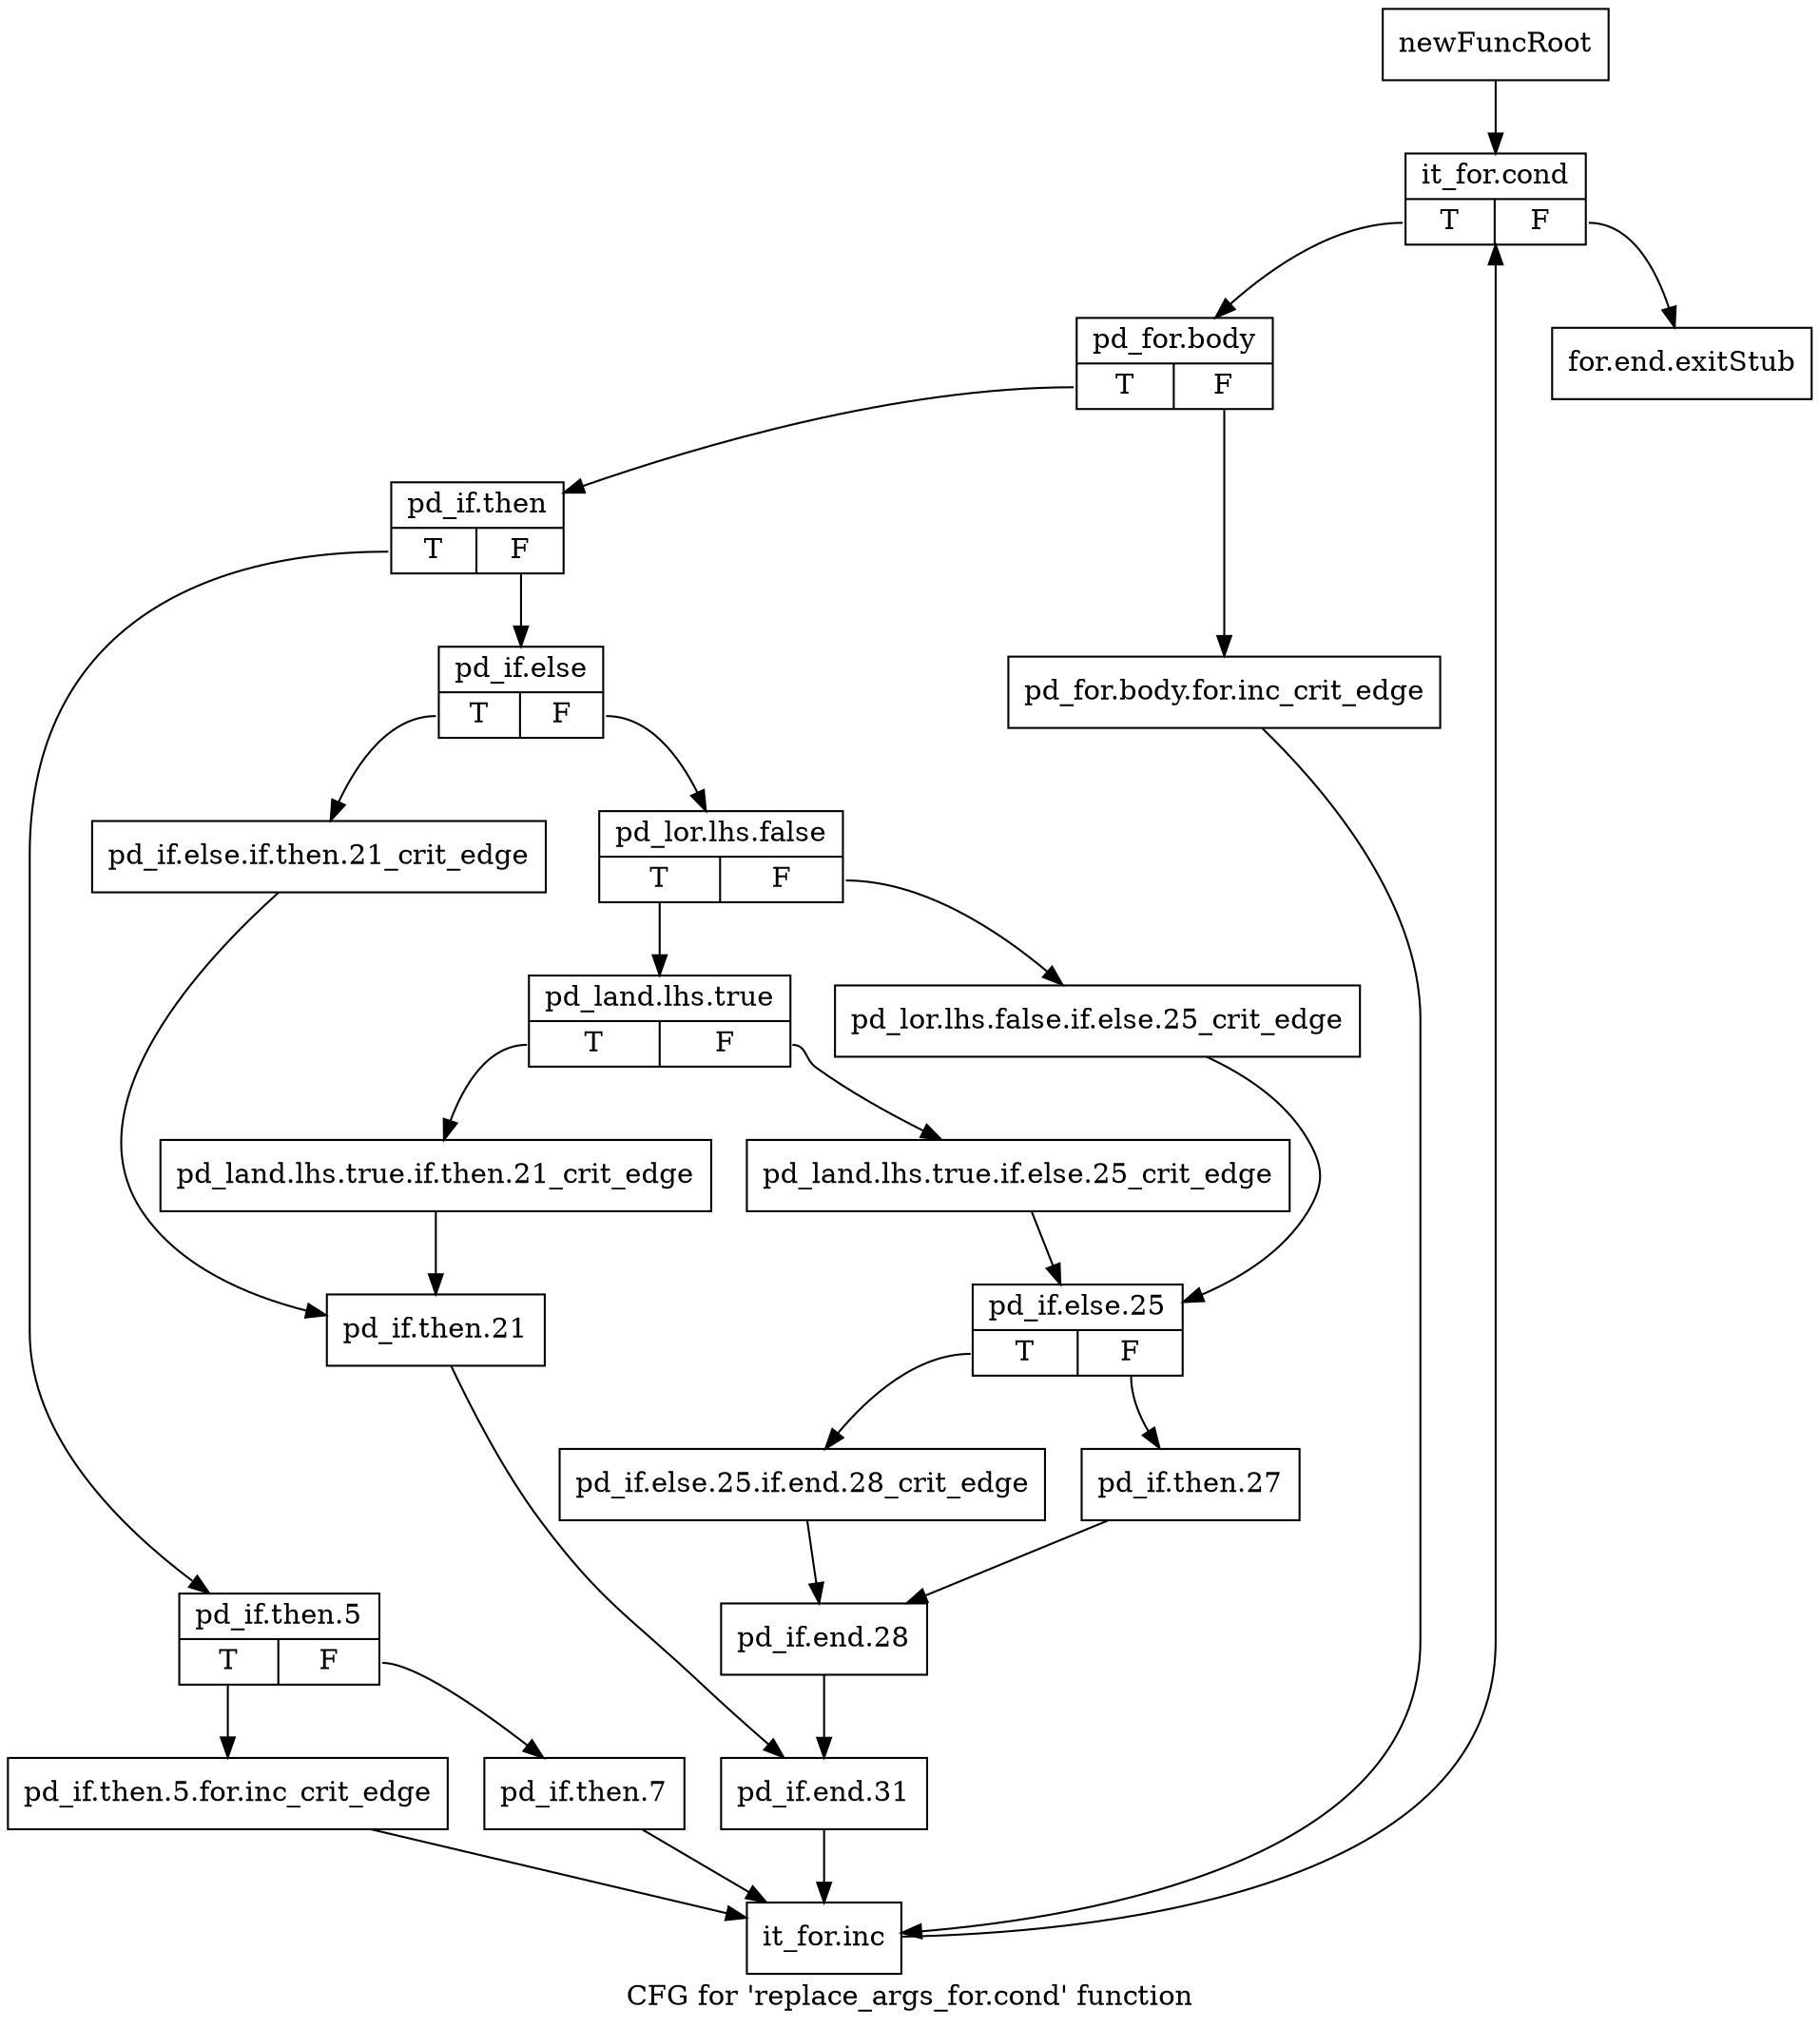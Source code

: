 digraph "CFG for 'replace_args_for.cond' function" {
	label="CFG for 'replace_args_for.cond' function";

	Node0xa272ca0 [shape=record,label="{newFuncRoot}"];
	Node0xa272ca0 -> Node0xa272d40;
	Node0xa272cf0 [shape=record,label="{for.end.exitStub}"];
	Node0xa272d40 [shape=record,label="{it_for.cond|{<s0>T|<s1>F}}"];
	Node0xa272d40:s0 -> Node0xa272d90;
	Node0xa272d40:s1 -> Node0xa272cf0;
	Node0xa272d90 [shape=record,label="{pd_for.body|{<s0>T|<s1>F}}"];
	Node0xa272d90:s0 -> Node0xa272e30;
	Node0xa272d90:s1 -> Node0xa272de0;
	Node0xa272de0 [shape=record,label="{pd_for.body.for.inc_crit_edge}"];
	Node0xa272de0 -> Node0xa273380;
	Node0xa272e30 [shape=record,label="{pd_if.then|{<s0>T|<s1>F}}"];
	Node0xa272e30:s0 -> Node0xa273290;
	Node0xa272e30:s1 -> Node0xa272e80;
	Node0xa272e80 [shape=record,label="{pd_if.else|{<s0>T|<s1>F}}"];
	Node0xa272e80:s0 -> Node0xa2731a0;
	Node0xa272e80:s1 -> Node0xa272ed0;
	Node0xa272ed0 [shape=record,label="{pd_lor.lhs.false|{<s0>T|<s1>F}}"];
	Node0xa272ed0:s0 -> Node0xa272f70;
	Node0xa272ed0:s1 -> Node0xa272f20;
	Node0xa272f20 [shape=record,label="{pd_lor.lhs.false.if.else.25_crit_edge}"];
	Node0xa272f20 -> Node0xa273010;
	Node0xa272f70 [shape=record,label="{pd_land.lhs.true|{<s0>T|<s1>F}}"];
	Node0xa272f70:s0 -> Node0xa273150;
	Node0xa272f70:s1 -> Node0xa272fc0;
	Node0xa272fc0 [shape=record,label="{pd_land.lhs.true.if.else.25_crit_edge}"];
	Node0xa272fc0 -> Node0xa273010;
	Node0xa273010 [shape=record,label="{pd_if.else.25|{<s0>T|<s1>F}}"];
	Node0xa273010:s0 -> Node0xa2730b0;
	Node0xa273010:s1 -> Node0xa273060;
	Node0xa273060 [shape=record,label="{pd_if.then.27}"];
	Node0xa273060 -> Node0xa273100;
	Node0xa2730b0 [shape=record,label="{pd_if.else.25.if.end.28_crit_edge}"];
	Node0xa2730b0 -> Node0xa273100;
	Node0xa273100 [shape=record,label="{pd_if.end.28}"];
	Node0xa273100 -> Node0xa273240;
	Node0xa273150 [shape=record,label="{pd_land.lhs.true.if.then.21_crit_edge}"];
	Node0xa273150 -> Node0xa2731f0;
	Node0xa2731a0 [shape=record,label="{pd_if.else.if.then.21_crit_edge}"];
	Node0xa2731a0 -> Node0xa2731f0;
	Node0xa2731f0 [shape=record,label="{pd_if.then.21}"];
	Node0xa2731f0 -> Node0xa273240;
	Node0xa273240 [shape=record,label="{pd_if.end.31}"];
	Node0xa273240 -> Node0xa273380;
	Node0xa273290 [shape=record,label="{pd_if.then.5|{<s0>T|<s1>F}}"];
	Node0xa273290:s0 -> Node0xa273330;
	Node0xa273290:s1 -> Node0xa2732e0;
	Node0xa2732e0 [shape=record,label="{pd_if.then.7}"];
	Node0xa2732e0 -> Node0xa273380;
	Node0xa273330 [shape=record,label="{pd_if.then.5.for.inc_crit_edge}"];
	Node0xa273330 -> Node0xa273380;
	Node0xa273380 [shape=record,label="{it_for.inc}"];
	Node0xa273380 -> Node0xa272d40;
}
